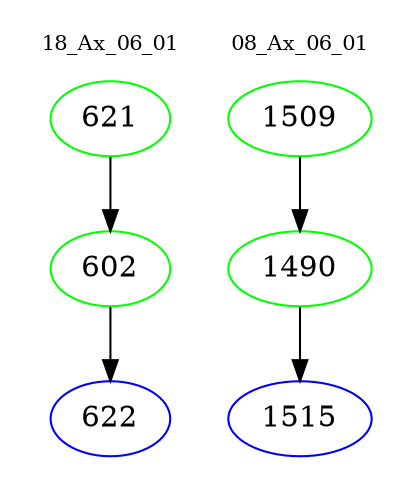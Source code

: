 digraph{
subgraph cluster_0 {
color = white
label = "18_Ax_06_01";
fontsize=10;
T0_621 [label="621", color="green"]
T0_621 -> T0_602 [color="black"]
T0_602 [label="602", color="green"]
T0_602 -> T0_622 [color="black"]
T0_622 [label="622", color="blue"]
}
subgraph cluster_1 {
color = white
label = "08_Ax_06_01";
fontsize=10;
T1_1509 [label="1509", color="green"]
T1_1509 -> T1_1490 [color="black"]
T1_1490 [label="1490", color="green"]
T1_1490 -> T1_1515 [color="black"]
T1_1515 [label="1515", color="blue"]
}
}
